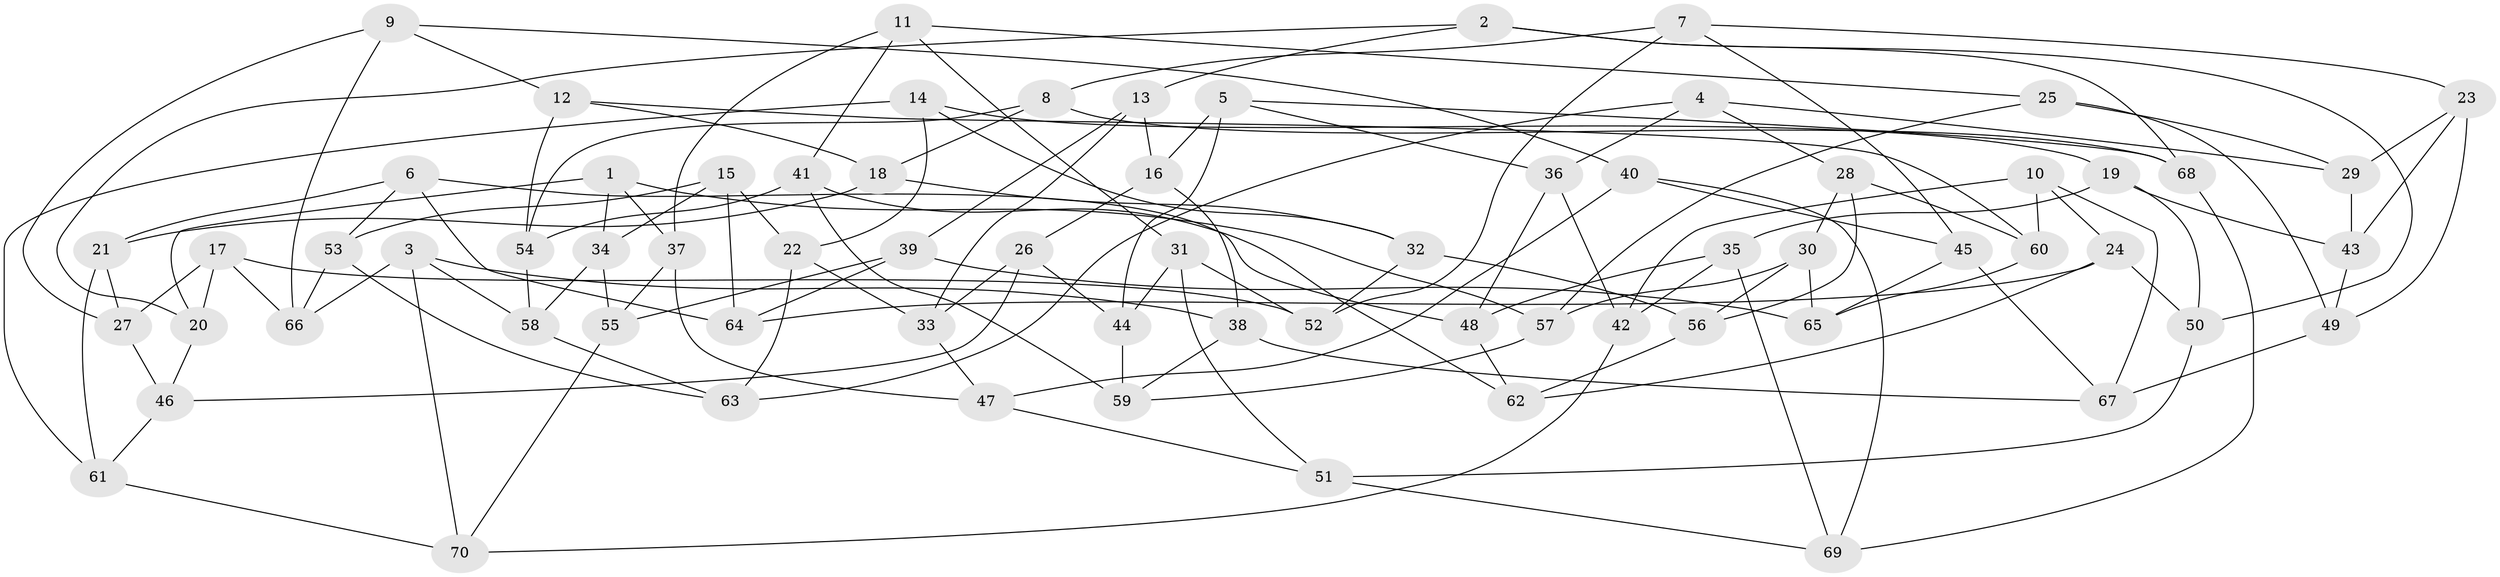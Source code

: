 // coarse degree distribution, {4: 0.62, 5: 0.22, 3: 0.06, 6: 0.1}
// Generated by graph-tools (version 1.1) at 2025/38/03/04/25 23:38:08]
// undirected, 70 vertices, 140 edges
graph export_dot {
  node [color=gray90,style=filled];
  1;
  2;
  3;
  4;
  5;
  6;
  7;
  8;
  9;
  10;
  11;
  12;
  13;
  14;
  15;
  16;
  17;
  18;
  19;
  20;
  21;
  22;
  23;
  24;
  25;
  26;
  27;
  28;
  29;
  30;
  31;
  32;
  33;
  34;
  35;
  36;
  37;
  38;
  39;
  40;
  41;
  42;
  43;
  44;
  45;
  46;
  47;
  48;
  49;
  50;
  51;
  52;
  53;
  54;
  55;
  56;
  57;
  58;
  59;
  60;
  61;
  62;
  63;
  64;
  65;
  66;
  67;
  68;
  69;
  70;
  1 -- 34;
  1 -- 20;
  1 -- 37;
  1 -- 57;
  2 -- 20;
  2 -- 68;
  2 -- 50;
  2 -- 13;
  3 -- 38;
  3 -- 58;
  3 -- 66;
  3 -- 70;
  4 -- 28;
  4 -- 36;
  4 -- 63;
  4 -- 29;
  5 -- 36;
  5 -- 16;
  5 -- 44;
  5 -- 68;
  6 -- 64;
  6 -- 21;
  6 -- 53;
  6 -- 48;
  7 -- 23;
  7 -- 52;
  7 -- 8;
  7 -- 45;
  8 -- 54;
  8 -- 68;
  8 -- 18;
  9 -- 66;
  9 -- 40;
  9 -- 27;
  9 -- 12;
  10 -- 24;
  10 -- 42;
  10 -- 67;
  10 -- 60;
  11 -- 25;
  11 -- 37;
  11 -- 31;
  11 -- 41;
  12 -- 18;
  12 -- 60;
  12 -- 54;
  13 -- 33;
  13 -- 39;
  13 -- 16;
  14 -- 22;
  14 -- 19;
  14 -- 32;
  14 -- 61;
  15 -- 53;
  15 -- 64;
  15 -- 34;
  15 -- 22;
  16 -- 38;
  16 -- 26;
  17 -- 52;
  17 -- 27;
  17 -- 20;
  17 -- 66;
  18 -- 32;
  18 -- 21;
  19 -- 50;
  19 -- 43;
  19 -- 35;
  20 -- 46;
  21 -- 27;
  21 -- 61;
  22 -- 63;
  22 -- 33;
  23 -- 43;
  23 -- 49;
  23 -- 29;
  24 -- 64;
  24 -- 62;
  24 -- 50;
  25 -- 29;
  25 -- 57;
  25 -- 49;
  26 -- 44;
  26 -- 33;
  26 -- 46;
  27 -- 46;
  28 -- 56;
  28 -- 30;
  28 -- 60;
  29 -- 43;
  30 -- 56;
  30 -- 57;
  30 -- 65;
  31 -- 51;
  31 -- 44;
  31 -- 52;
  32 -- 56;
  32 -- 52;
  33 -- 47;
  34 -- 55;
  34 -- 58;
  35 -- 48;
  35 -- 42;
  35 -- 69;
  36 -- 42;
  36 -- 48;
  37 -- 47;
  37 -- 55;
  38 -- 59;
  38 -- 67;
  39 -- 64;
  39 -- 65;
  39 -- 55;
  40 -- 47;
  40 -- 45;
  40 -- 69;
  41 -- 59;
  41 -- 62;
  41 -- 54;
  42 -- 70;
  43 -- 49;
  44 -- 59;
  45 -- 65;
  45 -- 67;
  46 -- 61;
  47 -- 51;
  48 -- 62;
  49 -- 67;
  50 -- 51;
  51 -- 69;
  53 -- 66;
  53 -- 63;
  54 -- 58;
  55 -- 70;
  56 -- 62;
  57 -- 59;
  58 -- 63;
  60 -- 65;
  61 -- 70;
  68 -- 69;
}
